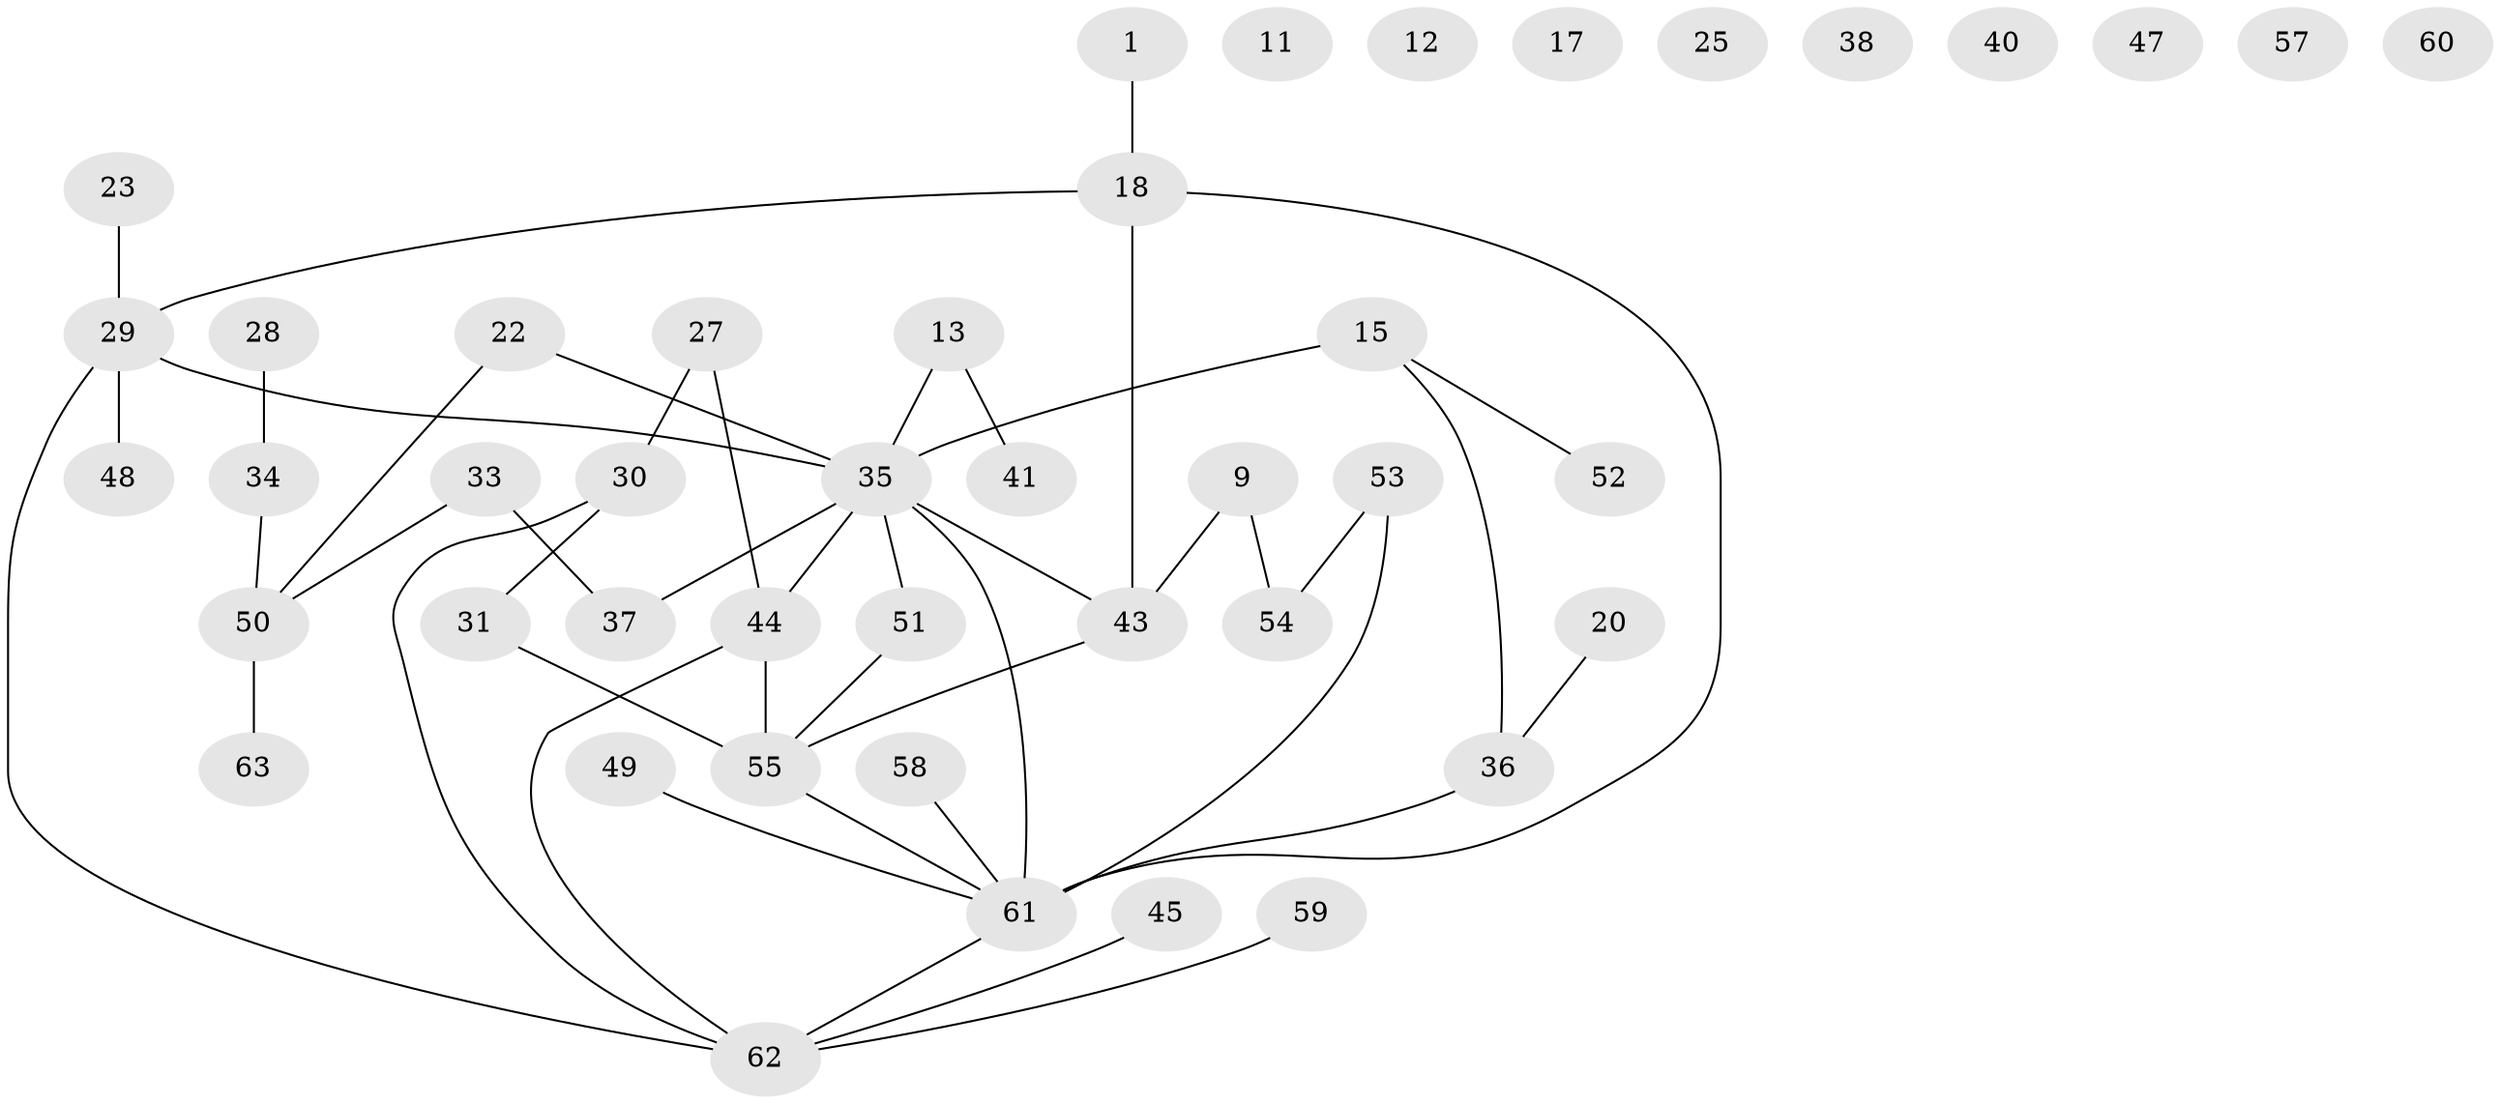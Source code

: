 // original degree distribution, {1: 0.23809523809523808, 9: 0.031746031746031744, 2: 0.23809523809523808, 3: 0.15873015873015872, 0: 0.14285714285714285, 4: 0.14285714285714285, 5: 0.031746031746031744, 7: 0.015873015873015872}
// Generated by graph-tools (version 1.1) at 2025/43/03/04/25 21:43:36]
// undirected, 44 vertices, 46 edges
graph export_dot {
graph [start="1"]
  node [color=gray90,style=filled];
  1;
  9;
  11;
  12;
  13;
  15;
  17;
  18;
  20;
  22;
  23;
  25;
  27;
  28;
  29;
  30 [super="+19"];
  31;
  33;
  34 [super="+6"];
  35 [super="+3"];
  36 [super="+14"];
  37;
  38;
  40;
  41;
  43 [super="+21"];
  44;
  45;
  47;
  48;
  49;
  50;
  51;
  52;
  53;
  54 [super="+7+2"];
  55 [super="+16+42"];
  57;
  58;
  59;
  60;
  61 [super="+10+4+56"];
  62 [super="+26+39+46"];
  63;
  1 -- 18;
  9 -- 43;
  9 -- 54;
  13 -- 41;
  13 -- 35;
  15 -- 35 [weight=2];
  15 -- 36;
  15 -- 52;
  18 -- 29;
  18 -- 43;
  18 -- 61;
  20 -- 36;
  22 -- 35;
  22 -- 50;
  23 -- 29;
  27 -- 30;
  27 -- 44;
  28 -- 34;
  29 -- 48;
  29 -- 35;
  29 -- 62;
  30 -- 31 [weight=2];
  30 -- 62;
  31 -- 55;
  33 -- 37;
  33 -- 50;
  34 -- 50;
  35 -- 44;
  35 -- 37;
  35 -- 43 [weight=2];
  35 -- 51;
  35 -- 61 [weight=4];
  36 -- 61 [weight=2];
  43 -- 55 [weight=2];
  44 -- 55;
  44 -- 62;
  45 -- 62;
  49 -- 61;
  50 -- 63;
  51 -- 55;
  53 -- 54;
  53 -- 61;
  55 -- 61;
  58 -- 61;
  59 -- 62;
  61 -- 62;
}

